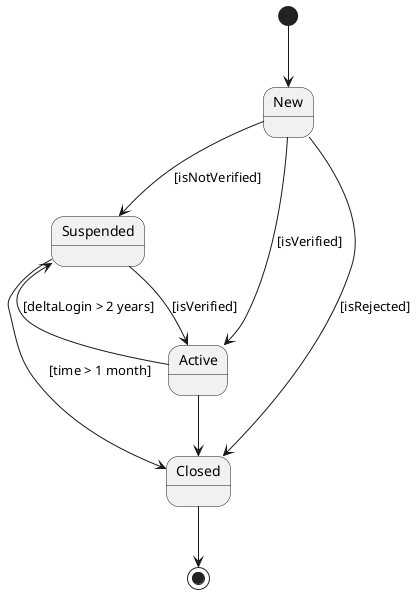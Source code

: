 @startuml

[*] --> New
New --> Suspended: [isNotVerified]
New --> Closed: [isRejected]
New --> Active : [isVerified]
Active --> Suspended: [deltaLogin > 2 years]
Suspended --> Active: [isVerified]
Active --> Closed
Suspended --> Closed: [time > 1 month]
Closed --> [*]

@enduml
